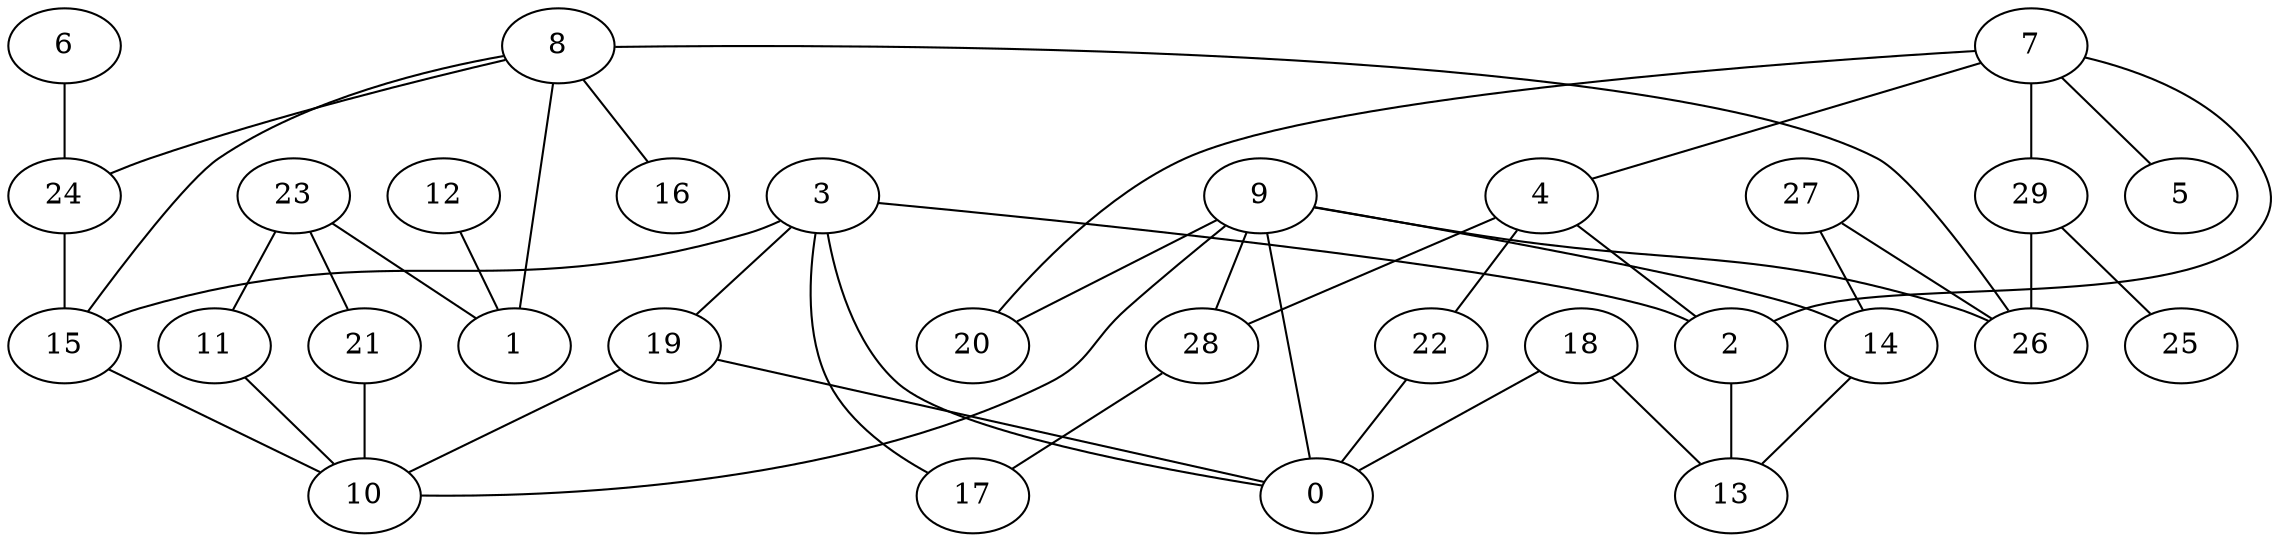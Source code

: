 digraph GG_graph {

subgraph G_graph {
edge [color = black]
"4" -> "28" [dir = none]
"4" -> "22" [dir = none]
"28" -> "17" [dir = none]
"19" -> "0" [dir = none]
"24" -> "15" [dir = none]
"6" -> "24" [dir = none]
"3" -> "2" [dir = none]
"8" -> "1" [dir = none]
"8" -> "16" [dir = none]
"8" -> "24" [dir = none]
"8" -> "26" [dir = none]
"27" -> "26" [dir = none]
"7" -> "2" [dir = none]
"7" -> "5" [dir = none]
"7" -> "4" [dir = none]
"7" -> "29" [dir = none]
"9" -> "0" [dir = none]
"9" -> "10" [dir = none]
"9" -> "14" [dir = none]
"9" -> "20" [dir = none]
"9" -> "26" [dir = none]
"29" -> "25" [dir = none]
"29" -> "26" [dir = none]
"11" -> "10" [dir = none]
"18" -> "0" [dir = none]
"2" -> "13" [dir = none]
"23" -> "21" [dir = none]
"23" -> "1" [dir = none]
"12" -> "1" [dir = none]
"3" -> "19" [dir = none]
"3" -> "17" [dir = none]
"3" -> "15" [dir = none]
"21" -> "10" [dir = none]
"3" -> "0" [dir = none]
"27" -> "14" [dir = none]
"8" -> "15" [dir = none]
"18" -> "13" [dir = none]
"19" -> "10" [dir = none]
"14" -> "13" [dir = none]
"23" -> "11" [dir = none]
"4" -> "2" [dir = none]
"22" -> "0" [dir = none]
"9" -> "28" [dir = none]
"7" -> "20" [dir = none]
"15" -> "10" [dir = none]
}

}
